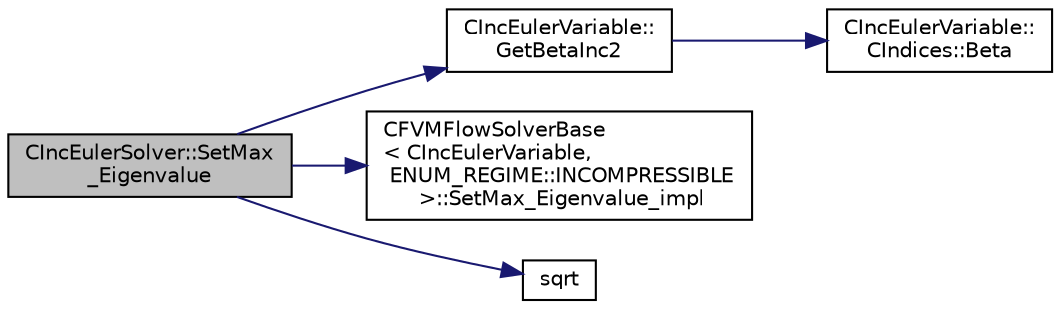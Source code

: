 digraph "CIncEulerSolver::SetMax_Eigenvalue"
{
 // LATEX_PDF_SIZE
  edge [fontname="Helvetica",fontsize="10",labelfontname="Helvetica",labelfontsize="10"];
  node [fontname="Helvetica",fontsize="10",shape=record];
  rankdir="LR";
  Node1 [label="CIncEulerSolver::SetMax\l_Eigenvalue",height=0.2,width=0.4,color="black", fillcolor="grey75", style="filled", fontcolor="black",tooltip="Compute the max eigenvalue."];
  Node1 -> Node2 [color="midnightblue",fontsize="10",style="solid",fontname="Helvetica"];
  Node2 [label="CIncEulerVariable::\lGetBetaInc2",height=0.2,width=0.4,color="black", fillcolor="white", style="filled",URL="$classCIncEulerVariable.html#aadb29c1a48fc3c3209bbafc1dabae27c",tooltip="Get the value of beta squared for the incompressible flow."];
  Node2 -> Node3 [color="midnightblue",fontsize="10",style="solid",fontname="Helvetica"];
  Node3 [label="CIncEulerVariable::\lCIndices::Beta",height=0.2,width=0.4,color="black", fillcolor="white", style="filled",URL="$structCIncEulerVariable_1_1CIndices.html#a69f0c865a98ba0fe2eff6a1947e32698",tooltip=" "];
  Node1 -> Node4 [color="midnightblue",fontsize="10",style="solid",fontname="Helvetica"];
  Node4 [label="CFVMFlowSolverBase\l\< CIncEulerVariable,\l ENUM_REGIME::INCOMPRESSIBLE\l \>::SetMax_Eigenvalue_impl",height=0.2,width=0.4,color="black", fillcolor="white", style="filled",URL="$classCFVMFlowSolverBase.html#adc3a96a8ca25902058864c18b533192d",tooltip="Compute the max eigenvalue, gemeric implementation."];
  Node1 -> Node5 [color="midnightblue",fontsize="10",style="solid",fontname="Helvetica"];
  Node5 [label="sqrt",height=0.2,width=0.4,color="black", fillcolor="white", style="filled",URL="$group__SIMD.html#ga54a1925ab40fb4249ea255072520de35",tooltip=" "];
}
